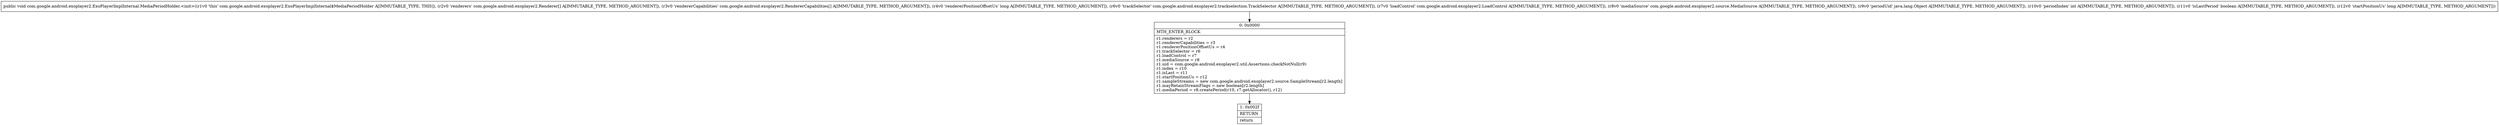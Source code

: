 digraph "CFG forcom.google.android.exoplayer2.ExoPlayerImplInternal.MediaPeriodHolder.\<init\>([Lcom\/google\/android\/exoplayer2\/Renderer;[Lcom\/google\/android\/exoplayer2\/RendererCapabilities;JLcom\/google\/android\/exoplayer2\/trackselection\/TrackSelector;Lcom\/google\/android\/exoplayer2\/LoadControl;Lcom\/google\/android\/exoplayer2\/source\/MediaSource;Ljava\/lang\/Object;IZJ)V" {
Node_0 [shape=record,label="{0\:\ 0x0000|MTH_ENTER_BLOCK\l|r1.renderers = r2\lr1.rendererCapabilities = r3\lr1.rendererPositionOffsetUs = r4\lr1.trackSelector = r6\lr1.loadControl = r7\lr1.mediaSource = r8\lr1.uid = com.google.android.exoplayer2.util.Assertions.checkNotNull(r9)\lr1.index = r10\lr1.isLast = r11\lr1.startPositionUs = r12\lr1.sampleStreams = new com.google.android.exoplayer2.source.SampleStream[r2.length]\lr1.mayRetainStreamFlags = new boolean[r2.length]\lr1.mediaPeriod = r8.createPeriod(r10, r7.getAllocator(), r12)\l}"];
Node_1 [shape=record,label="{1\:\ 0x002f|RETURN\l|return\l}"];
MethodNode[shape=record,label="{public void com.google.android.exoplayer2.ExoPlayerImplInternal.MediaPeriodHolder.\<init\>((r1v0 'this' com.google.android.exoplayer2.ExoPlayerImplInternal$MediaPeriodHolder A[IMMUTABLE_TYPE, THIS]), (r2v0 'renderers' com.google.android.exoplayer2.Renderer[] A[IMMUTABLE_TYPE, METHOD_ARGUMENT]), (r3v0 'rendererCapabilities' com.google.android.exoplayer2.RendererCapabilities[] A[IMMUTABLE_TYPE, METHOD_ARGUMENT]), (r4v0 'rendererPositionOffsetUs' long A[IMMUTABLE_TYPE, METHOD_ARGUMENT]), (r6v0 'trackSelector' com.google.android.exoplayer2.trackselection.TrackSelector A[IMMUTABLE_TYPE, METHOD_ARGUMENT]), (r7v0 'loadControl' com.google.android.exoplayer2.LoadControl A[IMMUTABLE_TYPE, METHOD_ARGUMENT]), (r8v0 'mediaSource' com.google.android.exoplayer2.source.MediaSource A[IMMUTABLE_TYPE, METHOD_ARGUMENT]), (r9v0 'periodUid' java.lang.Object A[IMMUTABLE_TYPE, METHOD_ARGUMENT]), (r10v0 'periodIndex' int A[IMMUTABLE_TYPE, METHOD_ARGUMENT]), (r11v0 'isLastPeriod' boolean A[IMMUTABLE_TYPE, METHOD_ARGUMENT]), (r12v0 'startPositionUs' long A[IMMUTABLE_TYPE, METHOD_ARGUMENT])) }"];
MethodNode -> Node_0;
Node_0 -> Node_1;
}

